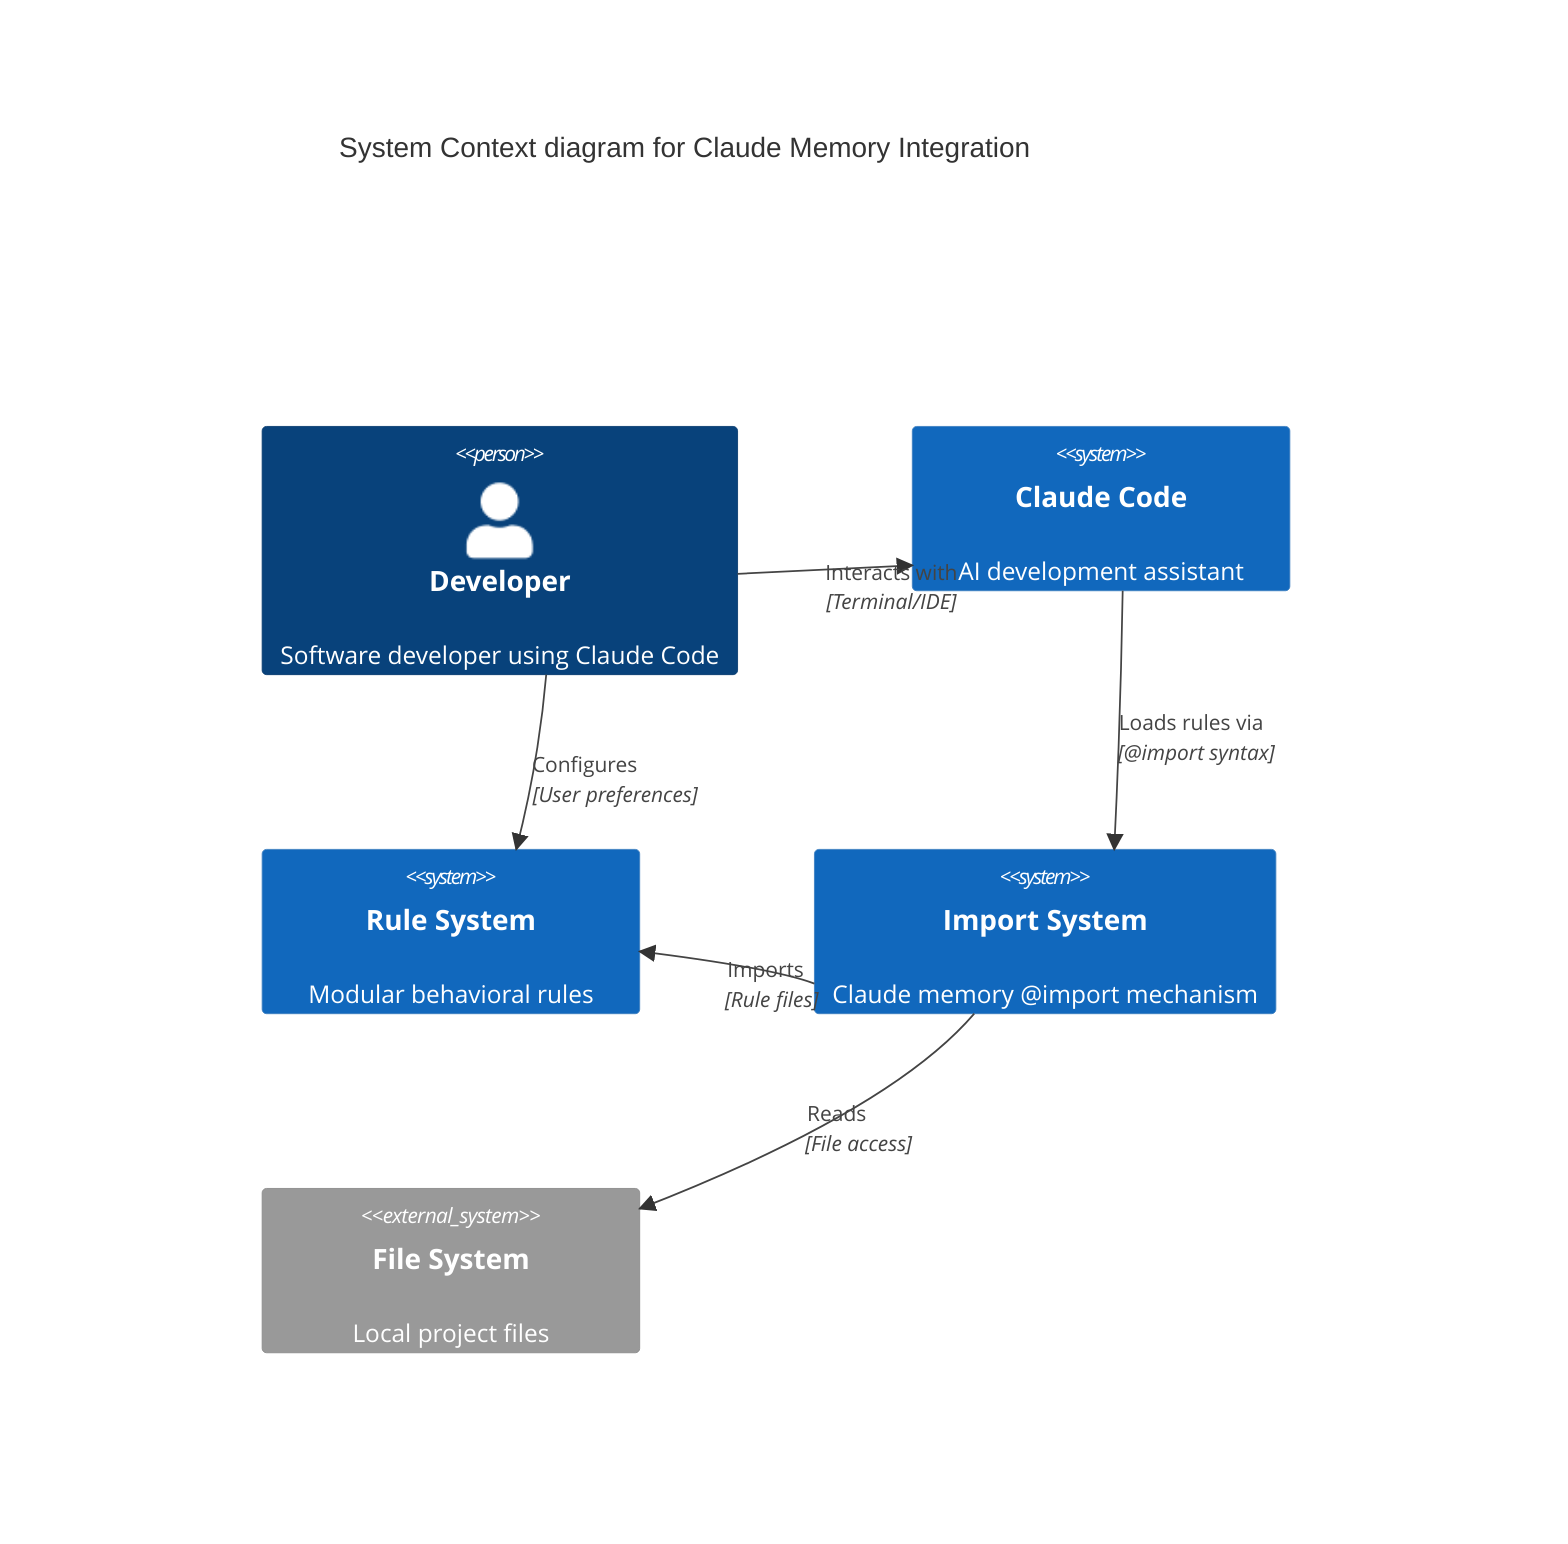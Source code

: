 C4Context
    title System Context diagram for Claude Memory Integration
    
    Person(developer, "Developer", "Software developer using Claude Code")
    System(claude_code, "Claude Code", "AI development assistant")
    System(rule_system, "Rule System", "Modular behavioral rules")
    System(import_system, "Import System", "Claude memory @import mechanism")
    System_Ext(filesystem, "File System", "Local project files")
    
    Rel(developer, claude_code, "Interacts with", "Terminal/IDE")
    Rel(claude_code, import_system, "Loads rules via", "@import syntax")
    Rel(import_system, rule_system, "Imports", "Rule files")
    Rel(import_system, filesystem, "Reads", "File access")
    Rel(developer, rule_system, "Configures", "User preferences")
    
    UpdateLayoutConfig($c4ShapeInRow="3", $c4BoundaryInRow="1")